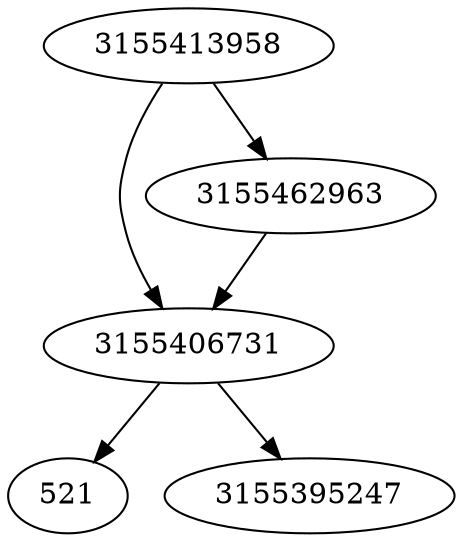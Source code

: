 strict digraph  {
3155413958;
521;
3155406731;
3155395247;
3155462963;
3155413958 -> 3155406731;
3155413958 -> 3155462963;
3155406731 -> 521;
3155406731 -> 3155395247;
3155462963 -> 3155406731;
}
